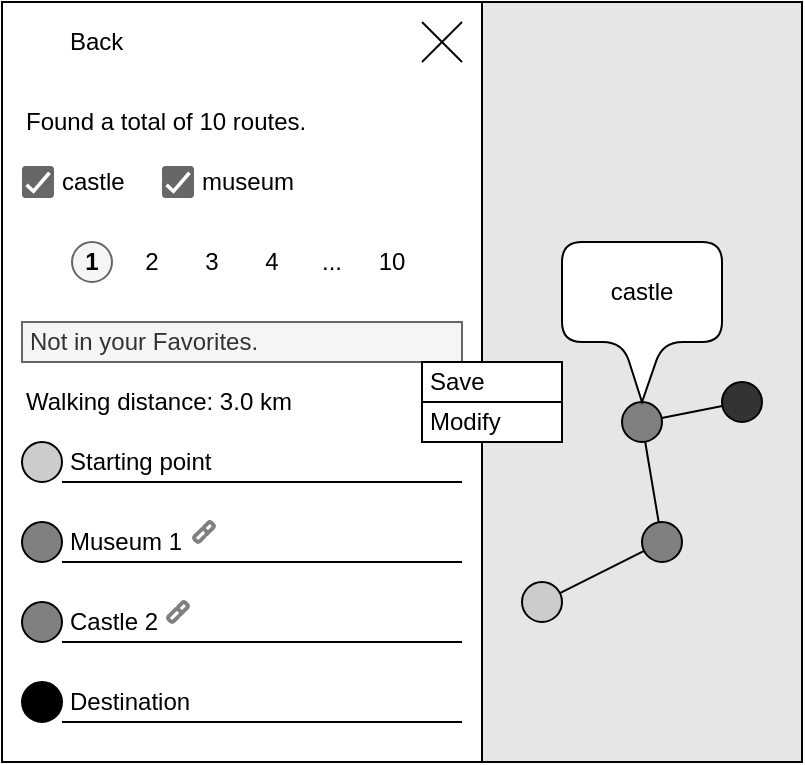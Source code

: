 <mxfile version="22.1.7" type="device">
  <diagram name="Page-1" id="4FQJ48tAmCIUIueCZiKO">
    <mxGraphModel dx="1114" dy="602" grid="1" gridSize="10" guides="1" tooltips="1" connect="1" arrows="1" fold="1" page="1" pageScale="1" pageWidth="850" pageHeight="1100" math="0" shadow="0">
      <root>
        <mxCell id="0" />
        <mxCell id="1" parent="0" />
        <mxCell id="p5kdBDClQZR-n7pu-Rp3-49" value="" style="rounded=0;whiteSpace=wrap;html=1;fillColor=#E6E6E6;" vertex="1" parent="1">
          <mxGeometry x="280" y="40" width="160" height="380" as="geometry" />
        </mxCell>
        <mxCell id="p5kdBDClQZR-n7pu-Rp3-50" value="" style="rounded=0;whiteSpace=wrap;html=1;fillColor=none;" vertex="1" parent="1">
          <mxGeometry x="40" y="40" width="240" height="380" as="geometry" />
        </mxCell>
        <mxCell id="p5kdBDClQZR-n7pu-Rp3-51" value="" style="endArrow=none;html=1;rounded=0;strokeWidth=1;" edge="1" parent="1">
          <mxGeometry width="50" height="50" relative="1" as="geometry">
            <mxPoint x="250" y="70" as="sourcePoint" />
            <mxPoint x="270" y="50" as="targetPoint" />
          </mxGeometry>
        </mxCell>
        <mxCell id="p5kdBDClQZR-n7pu-Rp3-52" value="" style="endArrow=none;html=1;rounded=0;strokeWidth=1;" edge="1" parent="1">
          <mxGeometry width="50" height="50" relative="1" as="geometry">
            <mxPoint x="270" y="70" as="sourcePoint" />
            <mxPoint x="250" y="50" as="targetPoint" />
          </mxGeometry>
        </mxCell>
        <mxCell id="p5kdBDClQZR-n7pu-Rp3-53" value="Found a total of 10 routes." style="text;html=1;strokeColor=none;fillColor=none;align=left;verticalAlign=middle;whiteSpace=wrap;rounded=0;" vertex="1" parent="1">
          <mxGeometry x="50" y="80" width="220" height="40" as="geometry" />
        </mxCell>
        <mxCell id="p5kdBDClQZR-n7pu-Rp3-54" value="" style="dashed=0;labelPosition=right;align=left;shape=mxgraph.gmdl.checkbox;strokeColor=none;fillColor=#676767;strokeWidth=2;aspect=fixed;sketch=0;html=1;" vertex="1" parent="1">
          <mxGeometry x="50" y="122" width="16" height="16" as="geometry" />
        </mxCell>
        <mxCell id="p5kdBDClQZR-n7pu-Rp3-55" value="castle" style="text;html=1;strokeColor=none;fillColor=none;align=left;verticalAlign=middle;whiteSpace=wrap;rounded=0;spacingLeft=2;" vertex="1" parent="1">
          <mxGeometry x="66" y="120" width="44" height="20" as="geometry" />
        </mxCell>
        <mxCell id="p5kdBDClQZR-n7pu-Rp3-56" value="" style="dashed=0;labelPosition=right;align=left;shape=mxgraph.gmdl.checkbox;strokeColor=none;fillColor=#676767;strokeWidth=2;aspect=fixed;sketch=0;html=1;" vertex="1" parent="1">
          <mxGeometry x="120" y="122" width="16" height="16" as="geometry" />
        </mxCell>
        <mxCell id="p5kdBDClQZR-n7pu-Rp3-57" value="museum" style="text;html=1;strokeColor=none;fillColor=none;align=left;verticalAlign=middle;whiteSpace=wrap;rounded=0;spacingLeft=2;" vertex="1" parent="1">
          <mxGeometry x="136" y="120" width="54" height="20" as="geometry" />
        </mxCell>
        <mxCell id="p5kdBDClQZR-n7pu-Rp3-58" value="Back" style="text;html=1;strokeColor=none;fillColor=none;align=left;verticalAlign=middle;whiteSpace=wrap;rounded=0;spacingLeft=2;" vertex="1" parent="1">
          <mxGeometry x="70" y="50" width="60" height="20" as="geometry" />
        </mxCell>
        <mxCell id="p5kdBDClQZR-n7pu-Rp3-59" value="" style="shape=image;html=1;verticalAlign=top;verticalLabelPosition=bottom;labelBackgroundColor=#ffffff;imageAspect=0;aspect=fixed;image=https://cdn4.iconfinder.com/data/icons/ionicons/512/icon-arrow-left-a-128.png;fontColor=#808080;imageBackground=none;" vertex="1" parent="1">
          <mxGeometry x="50" y="50" width="20" height="20" as="geometry" />
        </mxCell>
        <mxCell id="p5kdBDClQZR-n7pu-Rp3-60" value="" style="ellipse;whiteSpace=wrap;html=1;aspect=fixed;fillColor=#CCCCCC;" vertex="1" parent="1">
          <mxGeometry x="300" y="330" width="20" height="20" as="geometry" />
        </mxCell>
        <mxCell id="p5kdBDClQZR-n7pu-Rp3-61" value="" style="ellipse;whiteSpace=wrap;html=1;aspect=fixed;fillColor=#333333;" vertex="1" parent="1">
          <mxGeometry x="400" y="230" width="20" height="20" as="geometry" />
        </mxCell>
        <mxCell id="p5kdBDClQZR-n7pu-Rp3-62" value="" style="endArrow=none;html=1;rounded=0;" edge="1" parent="1" source="p5kdBDClQZR-n7pu-Rp3-60" target="p5kdBDClQZR-n7pu-Rp3-63">
          <mxGeometry width="50" height="50" relative="1" as="geometry">
            <mxPoint x="100" y="420" as="sourcePoint" />
            <mxPoint x="318.091" y="299.816" as="targetPoint" />
          </mxGeometry>
        </mxCell>
        <mxCell id="p5kdBDClQZR-n7pu-Rp3-63" value="" style="ellipse;whiteSpace=wrap;html=1;aspect=fixed;fillColor=#808080;" vertex="1" parent="1">
          <mxGeometry x="360" y="300" width="20" height="20" as="geometry" />
        </mxCell>
        <mxCell id="p5kdBDClQZR-n7pu-Rp3-64" value="" style="shape=image;html=1;verticalAlign=top;verticalLabelPosition=bottom;labelBackgroundColor=#ffffff;imageAspect=0;aspect=fixed;image=https://cdn3.iconfinder.com/data/icons/arrow-outline-8/32/left-128.png" vertex="1" parent="1">
          <mxGeometry x="50" y="160" width="20" height="20" as="geometry" />
        </mxCell>
        <mxCell id="p5kdBDClQZR-n7pu-Rp3-65" value="" style="shape=image;html=1;verticalAlign=top;verticalLabelPosition=bottom;labelBackgroundColor=#ffffff;imageAspect=0;aspect=fixed;image=https://cdn3.iconfinder.com/data/icons/arrow-outline-8/32/right-128.png" vertex="1" parent="1">
          <mxGeometry x="250" y="160" width="20" height="20" as="geometry" />
        </mxCell>
        <mxCell id="p5kdBDClQZR-n7pu-Rp3-66" value="2" style="text;html=1;strokeColor=none;fillColor=none;align=center;verticalAlign=middle;whiteSpace=wrap;rounded=0;" vertex="1" parent="1">
          <mxGeometry x="100" y="160" width="30" height="20" as="geometry" />
        </mxCell>
        <mxCell id="p5kdBDClQZR-n7pu-Rp3-67" value="3" style="text;html=1;strokeColor=none;fillColor=none;align=center;verticalAlign=middle;whiteSpace=wrap;rounded=0;" vertex="1" parent="1">
          <mxGeometry x="130" y="160" width="30" height="20" as="geometry" />
        </mxCell>
        <mxCell id="p5kdBDClQZR-n7pu-Rp3-68" value="10" style="text;html=1;strokeColor=none;fillColor=none;align=center;verticalAlign=middle;whiteSpace=wrap;rounded=0;" vertex="1" parent="1">
          <mxGeometry x="220" y="160" width="30" height="20" as="geometry" />
        </mxCell>
        <mxCell id="p5kdBDClQZR-n7pu-Rp3-69" value="4" style="text;html=1;strokeColor=none;fillColor=none;align=center;verticalAlign=middle;whiteSpace=wrap;rounded=0;" vertex="1" parent="1">
          <mxGeometry x="160" y="160" width="30" height="20" as="geometry" />
        </mxCell>
        <mxCell id="p5kdBDClQZR-n7pu-Rp3-70" value="..." style="text;html=1;strokeColor=none;fillColor=none;align=center;verticalAlign=middle;whiteSpace=wrap;rounded=0;" vertex="1" parent="1">
          <mxGeometry x="190" y="160" width="30" height="20" as="geometry" />
        </mxCell>
        <mxCell id="p5kdBDClQZR-n7pu-Rp3-71" value="" style="ellipse;whiteSpace=wrap;html=1;aspect=fixed;fillColor=#f5f5f5;fontColor=#333333;strokeColor=#666666;" vertex="1" parent="1">
          <mxGeometry x="75" y="160" width="20" height="20" as="geometry" />
        </mxCell>
        <mxCell id="p5kdBDClQZR-n7pu-Rp3-72" value="1" style="text;html=1;strokeColor=none;fillColor=none;align=center;verticalAlign=middle;whiteSpace=wrap;rounded=0;fontStyle=1" vertex="1" parent="1">
          <mxGeometry x="70" y="160" width="30" height="20" as="geometry" />
        </mxCell>
        <mxCell id="p5kdBDClQZR-n7pu-Rp3-73" value="" style="ellipse;whiteSpace=wrap;html=1;aspect=fixed;fillColor=#808080;" vertex="1" parent="1">
          <mxGeometry x="350" y="240" width="20" height="20" as="geometry" />
        </mxCell>
        <mxCell id="p5kdBDClQZR-n7pu-Rp3-74" value="" style="endArrow=none;html=1;rounded=0;" edge="1" parent="1" source="p5kdBDClQZR-n7pu-Rp3-73" target="p5kdBDClQZR-n7pu-Rp3-63">
          <mxGeometry width="50" height="50" relative="1" as="geometry">
            <mxPoint y="240" as="sourcePoint" />
            <mxPoint x="50" y="190" as="targetPoint" />
          </mxGeometry>
        </mxCell>
        <mxCell id="p5kdBDClQZR-n7pu-Rp3-75" value="" style="endArrow=none;html=1;rounded=0;" edge="1" parent="1" source="p5kdBDClQZR-n7pu-Rp3-73" target="p5kdBDClQZR-n7pu-Rp3-61">
          <mxGeometry width="50" height="50" relative="1" as="geometry">
            <mxPoint y="240" as="sourcePoint" />
            <mxPoint x="50" y="190" as="targetPoint" />
          </mxGeometry>
        </mxCell>
        <mxCell id="p5kdBDClQZR-n7pu-Rp3-76" value="" style="endArrow=none;html=1;rounded=0;" edge="1" parent="1">
          <mxGeometry width="50" height="50" relative="1" as="geometry">
            <mxPoint x="270" y="280" as="sourcePoint" />
            <mxPoint x="70" y="280" as="targetPoint" />
          </mxGeometry>
        </mxCell>
        <mxCell id="p5kdBDClQZR-n7pu-Rp3-77" value="Starting point" style="text;html=1;strokeColor=none;fillColor=none;align=left;verticalAlign=middle;whiteSpace=wrap;rounded=0;fontColor=#000000;spacingLeft=2;" vertex="1" parent="1">
          <mxGeometry x="70" y="260" width="200" height="20" as="geometry" />
        </mxCell>
        <mxCell id="p5kdBDClQZR-n7pu-Rp3-78" value="" style="ellipse;whiteSpace=wrap;html=1;aspect=fixed;fillColor=#CCCCCC;" vertex="1" parent="1">
          <mxGeometry x="50" y="260" width="20" height="20" as="geometry" />
        </mxCell>
        <mxCell id="p5kdBDClQZR-n7pu-Rp3-79" value="" style="endArrow=none;html=1;rounded=0;" edge="1" parent="1">
          <mxGeometry width="50" height="50" relative="1" as="geometry">
            <mxPoint x="270" y="320" as="sourcePoint" />
            <mxPoint x="70" y="320" as="targetPoint" />
          </mxGeometry>
        </mxCell>
        <mxCell id="p5kdBDClQZR-n7pu-Rp3-80" value="Museum 1" style="text;html=1;strokeColor=none;fillColor=none;align=left;verticalAlign=middle;whiteSpace=wrap;rounded=0;fontColor=#000000;spacingLeft=2;" vertex="1" parent="1">
          <mxGeometry x="70" y="300" width="200" height="20" as="geometry" />
        </mxCell>
        <mxCell id="p5kdBDClQZR-n7pu-Rp3-81" value="" style="ellipse;whiteSpace=wrap;html=1;aspect=fixed;fillColor=#808080;" vertex="1" parent="1">
          <mxGeometry x="50" y="300" width="20" height="20" as="geometry" />
        </mxCell>
        <mxCell id="p5kdBDClQZR-n7pu-Rp3-82" value="" style="endArrow=none;html=1;rounded=0;" edge="1" parent="1">
          <mxGeometry width="50" height="50" relative="1" as="geometry">
            <mxPoint x="270" y="360" as="sourcePoint" />
            <mxPoint x="70" y="360" as="targetPoint" />
          </mxGeometry>
        </mxCell>
        <mxCell id="p5kdBDClQZR-n7pu-Rp3-83" value="Castle 2" style="text;html=1;strokeColor=none;fillColor=none;align=left;verticalAlign=middle;whiteSpace=wrap;rounded=0;fontColor=#000000;spacingLeft=2;" vertex="1" parent="1">
          <mxGeometry x="70" y="340" width="200" height="20" as="geometry" />
        </mxCell>
        <mxCell id="p5kdBDClQZR-n7pu-Rp3-84" value="" style="ellipse;whiteSpace=wrap;html=1;aspect=fixed;fillColor=#808080;" vertex="1" parent="1">
          <mxGeometry x="50" y="340" width="20" height="20" as="geometry" />
        </mxCell>
        <mxCell id="p5kdBDClQZR-n7pu-Rp3-85" value="" style="endArrow=none;html=1;rounded=0;" edge="1" parent="1">
          <mxGeometry width="50" height="50" relative="1" as="geometry">
            <mxPoint x="270" y="400" as="sourcePoint" />
            <mxPoint x="70" y="400" as="targetPoint" />
          </mxGeometry>
        </mxCell>
        <mxCell id="p5kdBDClQZR-n7pu-Rp3-86" value="Destination" style="text;html=1;strokeColor=none;fillColor=none;align=left;verticalAlign=middle;whiteSpace=wrap;rounded=0;fontColor=#000000;spacingLeft=2;" vertex="1" parent="1">
          <mxGeometry x="70" y="380" width="200" height="20" as="geometry" />
        </mxCell>
        <mxCell id="p5kdBDClQZR-n7pu-Rp3-87" value="" style="ellipse;whiteSpace=wrap;html=1;aspect=fixed;fillColor=#000000;" vertex="1" parent="1">
          <mxGeometry x="50" y="380" width="20" height="20" as="geometry" />
        </mxCell>
        <mxCell id="p5kdBDClQZR-n7pu-Rp3-88" value="Walking distance: 3.0 km" style="text;html=1;strokeColor=none;fillColor=none;align=left;verticalAlign=middle;whiteSpace=wrap;rounded=0;" vertex="1" parent="1">
          <mxGeometry x="50" y="220" width="220" height="40" as="geometry" />
        </mxCell>
        <mxCell id="p5kdBDClQZR-n7pu-Rp3-89" value="Not in your Favorites." style="rounded=0;whiteSpace=wrap;html=1;fillColor=#f5f5f5;strokeColor=#666666;align=left;fontColor=#333333;spacingLeft=2;" vertex="1" parent="1">
          <mxGeometry x="50" y="200" width="220" height="20" as="geometry" />
        </mxCell>
        <mxCell id="p5kdBDClQZR-n7pu-Rp3-90" value="" style="shape=image;html=1;verticalAlign=top;verticalLabelPosition=bottom;labelBackgroundColor=#ffffff;imageAspect=0;aspect=fixed;image=https://cdn1.iconfinder.com/data/icons/ionicons-outline-vol-2/512/menu-outline-128.png" vertex="1" parent="1">
          <mxGeometry x="250" y="200" width="20" height="20" as="geometry" />
        </mxCell>
        <mxCell id="p5kdBDClQZR-n7pu-Rp3-91" value="" style="rounded=0;whiteSpace=wrap;html=1;align=left;" vertex="1" parent="1">
          <mxGeometry x="250" y="220" width="70" height="40" as="geometry" />
        </mxCell>
        <mxCell id="p5kdBDClQZR-n7pu-Rp3-92" value="Save" style="rounded=0;whiteSpace=wrap;html=1;align=left;spacingLeft=2;fillColor=#FFFFFF;" vertex="1" parent="1">
          <mxGeometry x="250" y="220" width="70" height="20" as="geometry" />
        </mxCell>
        <mxCell id="p5kdBDClQZR-n7pu-Rp3-93" value="Modify" style="rounded=0;whiteSpace=wrap;html=1;align=left;spacingLeft=2;fillColor=#FFFFFF;" vertex="1" parent="1">
          <mxGeometry x="250" y="240" width="70" height="20" as="geometry" />
        </mxCell>
        <mxCell id="p5kdBDClQZR-n7pu-Rp3-94" value="" style="html=1;verticalLabelPosition=bottom;align=center;labelBackgroundColor=#ffffff;verticalAlign=top;strokeWidth=2;strokeColor=#808080;shadow=0;dashed=0;shape=mxgraph.ios7.icons.link;" vertex="1" parent="1">
          <mxGeometry x="136" y="300" width="10" height="10" as="geometry" />
        </mxCell>
        <mxCell id="p5kdBDClQZR-n7pu-Rp3-95" value="" style="html=1;verticalLabelPosition=bottom;align=center;labelBackgroundColor=#ffffff;verticalAlign=top;strokeWidth=2;strokeColor=#808080;shadow=0;dashed=0;shape=mxgraph.ios7.icons.link;" vertex="1" parent="1">
          <mxGeometry x="123" y="340" width="10" height="10" as="geometry" />
        </mxCell>
        <mxCell id="p5kdBDClQZR-n7pu-Rp3-96" value="castle" style="shape=callout;whiteSpace=wrap;html=1;perimeter=calloutPerimeter;size=30;position=0.38;rounded=1;" vertex="1" parent="1">
          <mxGeometry x="320" y="160" width="80" height="80" as="geometry" />
        </mxCell>
      </root>
    </mxGraphModel>
  </diagram>
</mxfile>
